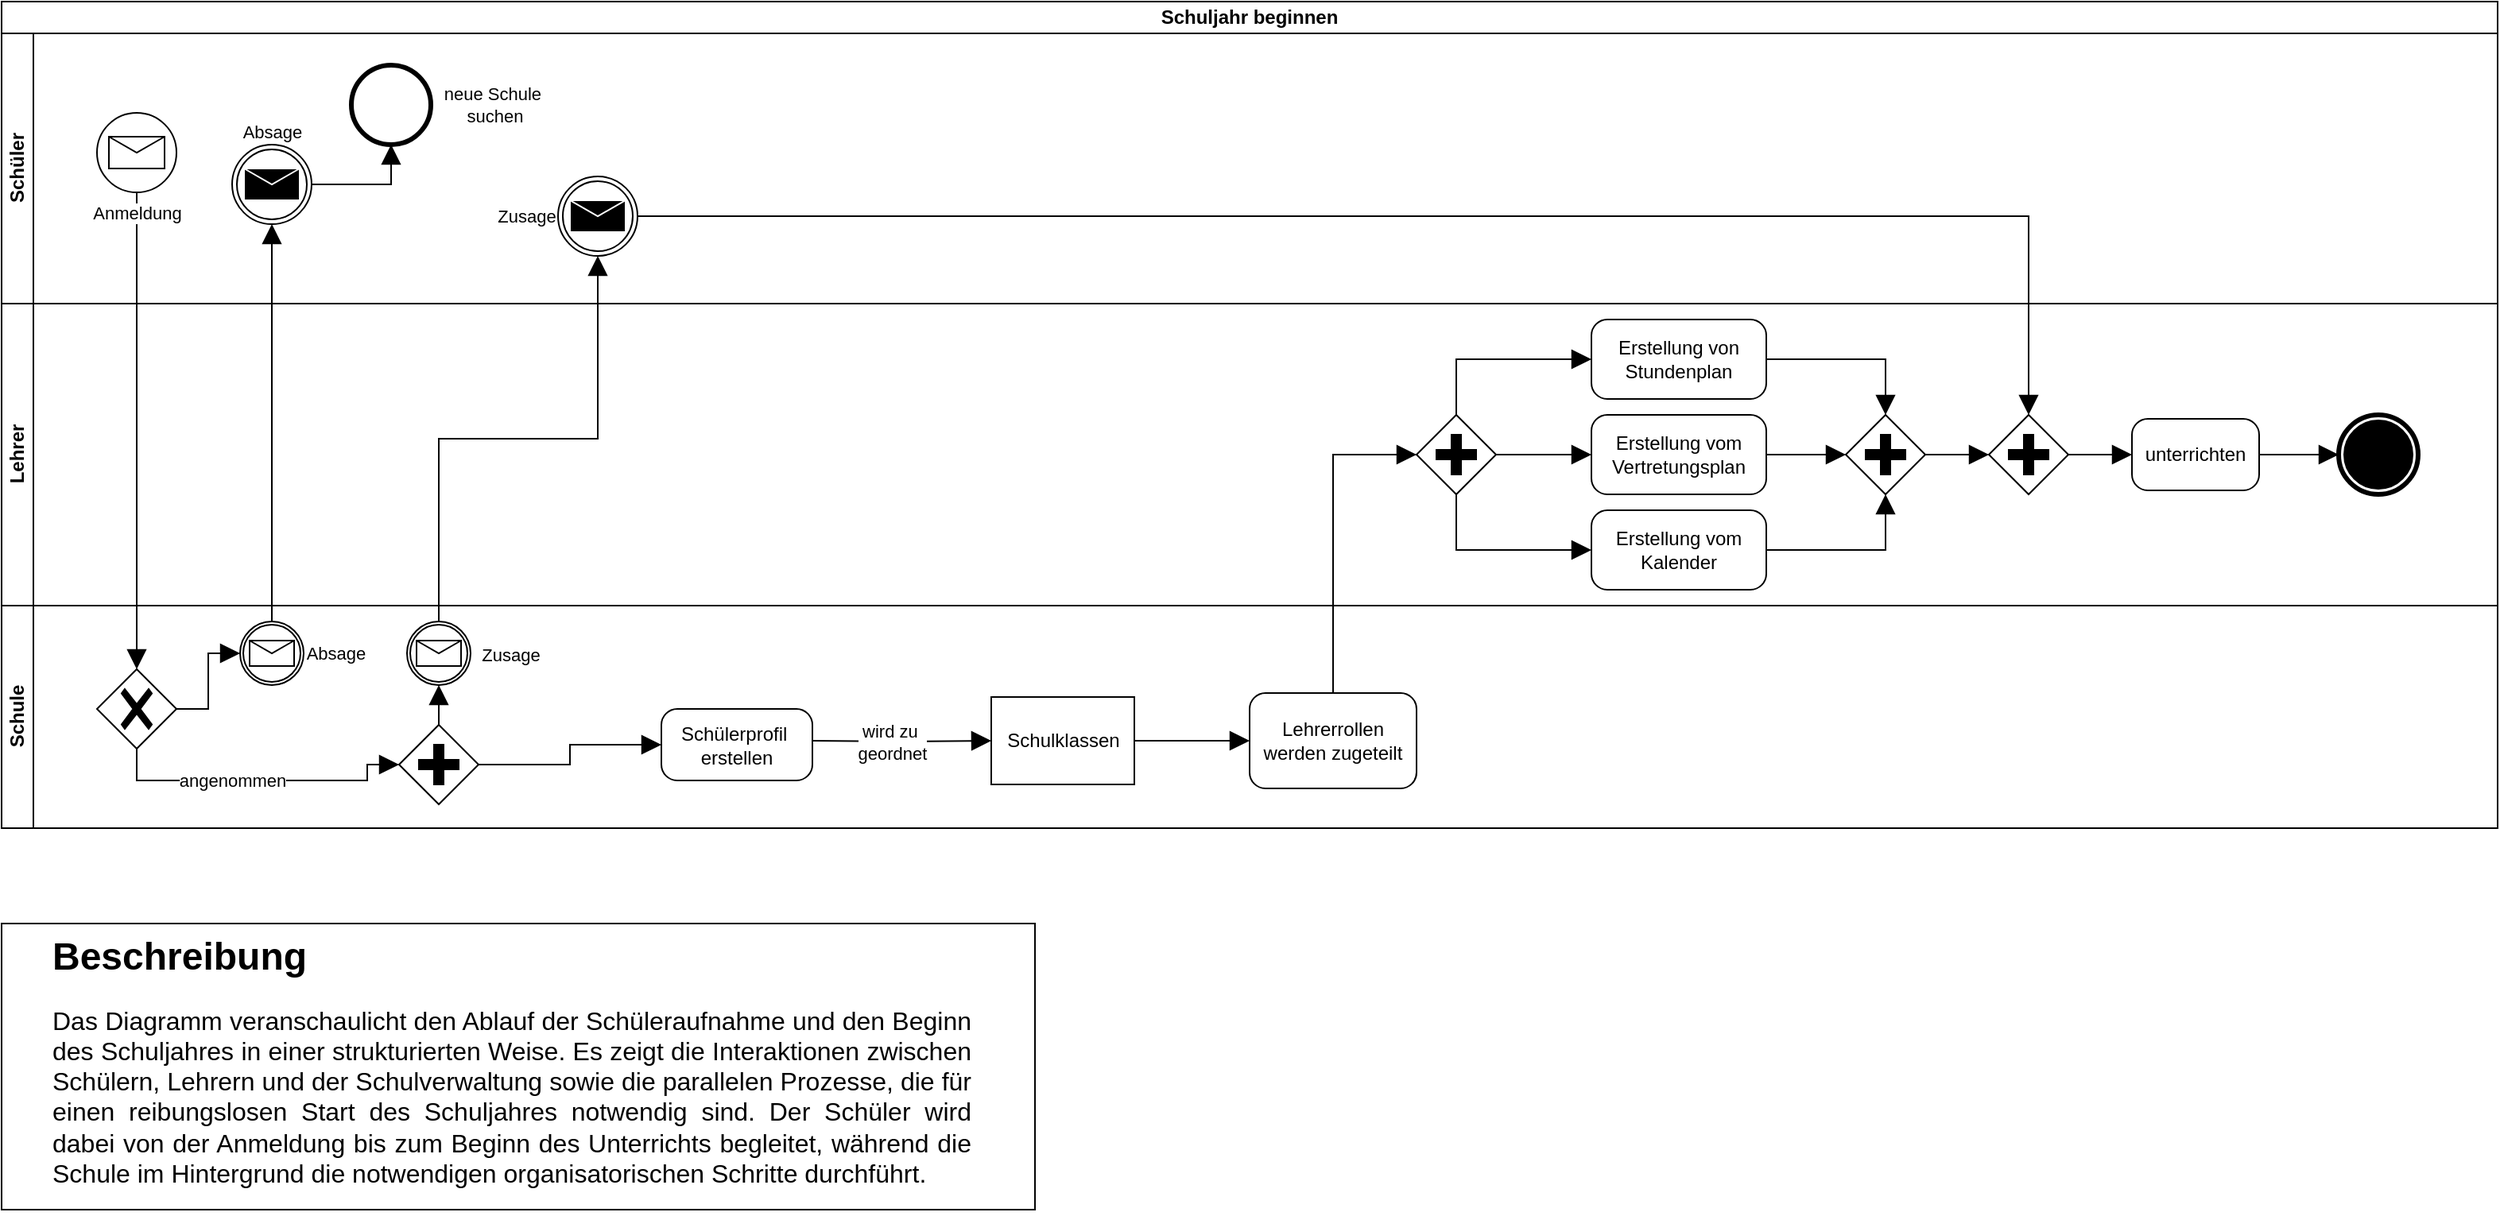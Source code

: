 <mxfile version="24.4.8" type="github">
  <diagram name="Page-1" id="74e2e168-ea6b-b213-b513-2b3c1d86103e">
    <mxGraphModel dx="684" dy="368" grid="1" gridSize="10" guides="1" tooltips="1" connect="1" arrows="1" fold="1" page="1" pageScale="1" pageWidth="1100" pageHeight="850" background="none" math="0" shadow="0">
      <root>
        <mxCell id="0" />
        <mxCell id="1" parent="0" />
        <mxCell id="mZRMCHZp81WvQUp7m2Xm-5" value="Schuljahr beginnen" style="swimlane;html=1;childLayout=stackLayout;resizeParent=1;resizeParentMax=0;horizontal=1;startSize=20;horizontalStack=0;whiteSpace=wrap;" parent="1" vertex="1">
          <mxGeometry x="40" y="40" width="1570" height="520" as="geometry" />
        </mxCell>
        <mxCell id="mZRMCHZp81WvQUp7m2Xm-6" value="&lt;b&gt;Schüler&lt;/b&gt;" style="swimlane;html=1;startSize=20;horizontal=0;fontStyle=0" parent="mZRMCHZp81WvQUp7m2Xm-5" vertex="1">
          <mxGeometry y="20" width="1570" height="170" as="geometry" />
        </mxCell>
        <mxCell id="mZRMCHZp81WvQUp7m2Xm-20" value="" style="points=[[0.145,0.145,0],[0.5,0,0],[0.855,0.145,0],[1,0.5,0],[0.855,0.855,0],[0.5,1,0],[0.145,0.855,0],[0,0.5,0]];shape=mxgraph.bpmn.event;html=1;verticalLabelPosition=bottom;labelBackgroundColor=#ffffff;verticalAlign=top;align=center;perimeter=ellipsePerimeter;outlineConnect=0;aspect=fixed;outline=standard;symbol=message;" parent="mZRMCHZp81WvQUp7m2Xm-6" vertex="1">
          <mxGeometry x="60" y="50" width="50" height="50" as="geometry" />
        </mxCell>
        <mxCell id="mZRMCHZp81WvQUp7m2Xm-26" value="" style="points=[[0.145,0.145,0],[0.5,0,0],[0.855,0.145,0],[1,0.5,0],[0.855,0.855,0],[0.5,1,0],[0.145,0.855,0],[0,0.5,0]];shape=mxgraph.bpmn.event;html=1;verticalLabelPosition=bottom;labelBackgroundColor=#ffffff;verticalAlign=top;align=center;perimeter=ellipsePerimeter;outlineConnect=0;aspect=fixed;outline=throwing;symbol=message;" parent="mZRMCHZp81WvQUp7m2Xm-6" vertex="1">
          <mxGeometry x="145" y="70" width="50" height="50" as="geometry" />
        </mxCell>
        <mxCell id="mZRMCHZp81WvQUp7m2Xm-33" value="" style="points=[[0.145,0.145,0],[0.5,0,0],[0.855,0.145,0],[1,0.5,0],[0.855,0.855,0],[0.5,1,0],[0.145,0.855,0],[0,0.5,0]];shape=mxgraph.bpmn.event;html=1;verticalLabelPosition=bottom;labelBackgroundColor=#ffffff;verticalAlign=top;align=center;perimeter=ellipsePerimeter;outlineConnect=0;aspect=fixed;outline=throwing;symbol=message;" parent="mZRMCHZp81WvQUp7m2Xm-6" vertex="1">
          <mxGeometry x="350" y="90" width="50" height="50" as="geometry" />
        </mxCell>
        <mxCell id="wMxDB_Z8VR1ao8G9F_TW-21" value="" style="points=[[0.145,0.145,0],[0.5,0,0],[0.855,0.145,0],[1,0.5,0],[0.855,0.855,0],[0.5,1,0],[0.145,0.855,0],[0,0.5,0]];shape=mxgraph.bpmn.event;html=1;verticalLabelPosition=bottom;labelBackgroundColor=#ffffff;verticalAlign=top;align=center;perimeter=ellipsePerimeter;outlineConnect=0;aspect=fixed;outline=end;symbol=terminate2;" parent="mZRMCHZp81WvQUp7m2Xm-6" vertex="1">
          <mxGeometry x="220" y="20" width="50" height="50" as="geometry" />
        </mxCell>
        <mxCell id="wMxDB_Z8VR1ao8G9F_TW-22" style="edgeStyle=orthogonalEdgeStyle;rounded=0;orthogonalLoop=1;jettySize=auto;html=1;entryX=0.5;entryY=1;entryDx=0;entryDy=0;entryPerimeter=0;endSize=10;endArrow=block;endFill=1;" parent="mZRMCHZp81WvQUp7m2Xm-6" source="mZRMCHZp81WvQUp7m2Xm-26" target="wMxDB_Z8VR1ao8G9F_TW-21" edge="1">
          <mxGeometry relative="1" as="geometry" />
        </mxCell>
        <mxCell id="wMxDB_Z8VR1ao8G9F_TW-23" value="neue Schule&amp;nbsp;&lt;div&gt;suchen&lt;/div&gt;" style="edgeLabel;html=1;align=center;verticalAlign=middle;resizable=0;points=[];" parent="wMxDB_Z8VR1ao8G9F_TW-22" vertex="1" connectable="0">
          <mxGeometry x="-0.067" relative="1" as="geometry">
            <mxPoint x="80" y="-50" as="offset" />
          </mxGeometry>
        </mxCell>
        <mxCell id="w0Vz86xxIUw0Jx15xpuw-8" style="edgeStyle=orthogonalEdgeStyle;rounded=0;orthogonalLoop=1;jettySize=auto;html=1;entryX=0.5;entryY=0;entryDx=0;entryDy=0;entryPerimeter=0;startSize=10;endSize=10;endArrow=block;endFill=1;" parent="mZRMCHZp81WvQUp7m2Xm-5" source="mZRMCHZp81WvQUp7m2Xm-20" target="w0Vz86xxIUw0Jx15xpuw-7" edge="1">
          <mxGeometry relative="1" as="geometry">
            <mxPoint x="205" y="82.5" as="sourcePoint" />
          </mxGeometry>
        </mxCell>
        <mxCell id="mZRMCHZp81WvQUp7m2Xm-22" value="Anmeldung" style="edgeLabel;html=1;align=center;verticalAlign=middle;resizable=0;points=[];" parent="w0Vz86xxIUw0Jx15xpuw-8" vertex="1" connectable="0">
          <mxGeometry x="-0.918" relative="1" as="geometry">
            <mxPoint as="offset" />
          </mxGeometry>
        </mxCell>
        <mxCell id="mZRMCHZp81WvQUp7m2Xm-28" style="edgeStyle=orthogonalEdgeStyle;rounded=0;orthogonalLoop=1;jettySize=auto;html=1;entryX=0.5;entryY=1;entryDx=0;entryDy=0;entryPerimeter=0;exitX=0.5;exitY=0;exitDx=0;exitDy=0;exitPerimeter=0;endArrow=block;endFill=1;endSize=10;" parent="mZRMCHZp81WvQUp7m2Xm-5" source="mZRMCHZp81WvQUp7m2Xm-23" target="mZRMCHZp81WvQUp7m2Xm-26" edge="1">
          <mxGeometry relative="1" as="geometry" />
        </mxCell>
        <mxCell id="mZRMCHZp81WvQUp7m2Xm-29" value="Absage" style="edgeLabel;html=1;align=center;verticalAlign=middle;resizable=0;points=[];" parent="mZRMCHZp81WvQUp7m2Xm-28" vertex="1" connectable="0">
          <mxGeometry x="0.825" y="2" relative="1" as="geometry">
            <mxPoint x="2" y="-80" as="offset" />
          </mxGeometry>
        </mxCell>
        <mxCell id="mZRMCHZp81WvQUp7m2Xm-32" style="edgeStyle=orthogonalEdgeStyle;rounded=0;orthogonalLoop=1;jettySize=auto;html=1;entryX=0.5;entryY=1;entryDx=0;entryDy=0;entryPerimeter=0;exitX=0.5;exitY=0;exitDx=0;exitDy=0;exitPerimeter=0;endSize=10;endArrow=block;endFill=1;" parent="mZRMCHZp81WvQUp7m2Xm-5" source="mZRMCHZp81WvQUp7m2Xm-34" target="mZRMCHZp81WvQUp7m2Xm-33" edge="1">
          <mxGeometry relative="1" as="geometry">
            <mxPoint x="274.588" y="170" as="targetPoint" />
            <mxPoint x="275" y="320" as="sourcePoint" />
          </mxGeometry>
        </mxCell>
        <mxCell id="mZRMCHZp81WvQUp7m2Xm-7" value="Lehrer" style="swimlane;html=1;startSize=20;horizontal=0;" parent="mZRMCHZp81WvQUp7m2Xm-5" vertex="1">
          <mxGeometry y="190" width="1570" height="190" as="geometry" />
        </mxCell>
        <mxCell id="wMxDB_Z8VR1ao8G9F_TW-8" style="edgeStyle=orthogonalEdgeStyle;rounded=0;orthogonalLoop=1;jettySize=auto;html=1;endArrow=block;endFill=1;endSize=10;" parent="mZRMCHZp81WvQUp7m2Xm-7" source="w0Vz86xxIUw0Jx15xpuw-23" target="wMxDB_Z8VR1ao8G9F_TW-7" edge="1">
          <mxGeometry relative="1" as="geometry" />
        </mxCell>
        <mxCell id="w0Vz86xxIUw0Jx15xpuw-23" value="Erstellung von Stundenplan" style="points=[[0.25,0,0],[0.5,0,0],[0.75,0,0],[1,0.25,0],[1,0.5,0],[1,0.75,0],[0.75,1,0],[0.5,1,0],[0.25,1,0],[0,0.75,0],[0,0.5,0],[0,0.25,0]];shape=mxgraph.bpmn.task;whiteSpace=wrap;rectStyle=rounded;size=10;html=1;container=1;expand=0;collapsible=0;taskMarker=abstract;" parent="mZRMCHZp81WvQUp7m2Xm-7" vertex="1">
          <mxGeometry x="1000" y="10" width="110" height="50" as="geometry" />
        </mxCell>
        <mxCell id="mZRMCHZp81WvQUp7m2Xm-9" value="unterrichten" style="points=[[0.25,0,0],[0.5,0,0],[0.75,0,0],[1,0.25,0],[1,0.5,0],[1,0.75,0],[0.75,1,0],[0.5,1,0],[0.25,1,0],[0,0.75,0],[0,0.5,0],[0,0.25,0]];shape=mxgraph.bpmn.task;whiteSpace=wrap;rectStyle=rounded;size=10;html=1;container=1;expand=0;collapsible=0;taskMarker=abstract;" parent="mZRMCHZp81WvQUp7m2Xm-7" vertex="1">
          <mxGeometry x="1340" y="72.5" width="80" height="45" as="geometry" />
        </mxCell>
        <mxCell id="mZRMCHZp81WvQUp7m2Xm-11" value="Erstellung vom Vertretungsplan" style="points=[[0.25,0,0],[0.5,0,0],[0.75,0,0],[1,0.25,0],[1,0.5,0],[1,0.75,0],[0.75,1,0],[0.5,1,0],[0.25,1,0],[0,0.75,0],[0,0.5,0],[0,0.25,0]];shape=mxgraph.bpmn.task;whiteSpace=wrap;rectStyle=rounded;size=10;html=1;container=1;expand=0;collapsible=0;taskMarker=abstract;" parent="mZRMCHZp81WvQUp7m2Xm-7" vertex="1">
          <mxGeometry x="1000" y="70" width="110" height="50" as="geometry" />
        </mxCell>
        <mxCell id="wMxDB_Z8VR1ao8G9F_TW-10" style="edgeStyle=orthogonalEdgeStyle;rounded=0;orthogonalLoop=1;jettySize=auto;html=1;endArrow=block;endFill=1;endSize=10;" parent="mZRMCHZp81WvQUp7m2Xm-7" source="mZRMCHZp81WvQUp7m2Xm-13" target="wMxDB_Z8VR1ao8G9F_TW-7" edge="1">
          <mxGeometry relative="1" as="geometry" />
        </mxCell>
        <mxCell id="mZRMCHZp81WvQUp7m2Xm-13" value="Erstellung vom&lt;div&gt;Kalender&lt;/div&gt;" style="points=[[0.25,0,0],[0.5,0,0],[0.75,0,0],[1,0.25,0],[1,0.5,0],[1,0.75,0],[0.75,1,0],[0.5,1,0],[0.25,1,0],[0,0.75,0],[0,0.5,0],[0,0.25,0]];shape=mxgraph.bpmn.task;whiteSpace=wrap;rectStyle=rounded;size=10;html=1;container=1;expand=0;collapsible=0;taskMarker=abstract;" parent="mZRMCHZp81WvQUp7m2Xm-7" vertex="1">
          <mxGeometry x="1000" y="130" width="110" height="50" as="geometry" />
        </mxCell>
        <mxCell id="mZRMCHZp81WvQUp7m2Xm-10" style="edgeStyle=orthogonalEdgeStyle;rounded=0;orthogonalLoop=1;jettySize=auto;html=1;entryX=0;entryY=0.5;entryDx=0;entryDy=0;entryPerimeter=0;endArrow=block;endFill=1;endSize=10;" parent="mZRMCHZp81WvQUp7m2Xm-7" source="mZRMCHZp81WvQUp7m2Xm-9" edge="1">
          <mxGeometry relative="1" as="geometry">
            <mxPoint x="1470" y="95" as="targetPoint" />
          </mxGeometry>
        </mxCell>
        <mxCell id="mZRMCHZp81WvQUp7m2Xm-17" value="" style="points=[[0.145,0.145,0],[0.5,0,0],[0.855,0.145,0],[1,0.5,0],[0.855,0.855,0],[0.5,1,0],[0.145,0.855,0],[0,0.5,0]];shape=mxgraph.bpmn.event;html=1;verticalLabelPosition=bottom;labelBackgroundColor=#ffffff;verticalAlign=top;align=center;perimeter=ellipsePerimeter;outlineConnect=0;aspect=fixed;outline=end;symbol=terminate;" parent="mZRMCHZp81WvQUp7m2Xm-7" vertex="1">
          <mxGeometry x="1470" y="70" width="50" height="50" as="geometry" />
        </mxCell>
        <mxCell id="wMxDB_Z8VR1ao8G9F_TW-1" value="" style="points=[[0.25,0.25,0],[0.5,0,0],[0.75,0.25,0],[1,0.5,0],[0.75,0.75,0],[0.5,1,0],[0.25,0.75,0],[0,0.5,0]];shape=mxgraph.bpmn.gateway2;html=1;verticalLabelPosition=bottom;labelBackgroundColor=#ffffff;verticalAlign=top;align=center;perimeter=rhombusPerimeter;outlineConnect=0;outline=none;symbol=none;gwType=parallel;" parent="mZRMCHZp81WvQUp7m2Xm-7" vertex="1">
          <mxGeometry x="890" y="70" width="50" height="50" as="geometry" />
        </mxCell>
        <mxCell id="wMxDB_Z8VR1ao8G9F_TW-3" style="edgeStyle=orthogonalEdgeStyle;rounded=0;orthogonalLoop=1;jettySize=auto;html=1;entryX=0;entryY=0.5;entryDx=0;entryDy=0;entryPerimeter=0;endArrow=block;endFill=1;endSize=10;" parent="mZRMCHZp81WvQUp7m2Xm-7" source="wMxDB_Z8VR1ao8G9F_TW-1" target="mZRMCHZp81WvQUp7m2Xm-11" edge="1">
          <mxGeometry relative="1" as="geometry" />
        </mxCell>
        <mxCell id="wMxDB_Z8VR1ao8G9F_TW-4" style="edgeStyle=orthogonalEdgeStyle;rounded=0;orthogonalLoop=1;jettySize=auto;html=1;entryX=0;entryY=0.5;entryDx=0;entryDy=0;entryPerimeter=0;endArrow=block;endFill=1;endSize=10;" parent="mZRMCHZp81WvQUp7m2Xm-7" source="wMxDB_Z8VR1ao8G9F_TW-1" target="w0Vz86xxIUw0Jx15xpuw-23" edge="1">
          <mxGeometry relative="1" as="geometry">
            <Array as="points">
              <mxPoint x="915" y="35" />
            </Array>
          </mxGeometry>
        </mxCell>
        <mxCell id="wMxDB_Z8VR1ao8G9F_TW-5" style="edgeStyle=orthogonalEdgeStyle;rounded=0;orthogonalLoop=1;jettySize=auto;html=1;entryX=0;entryY=0.5;entryDx=0;entryDy=0;entryPerimeter=0;endArrow=block;endFill=1;endSize=10;" parent="mZRMCHZp81WvQUp7m2Xm-7" source="wMxDB_Z8VR1ao8G9F_TW-1" target="mZRMCHZp81WvQUp7m2Xm-13" edge="1">
          <mxGeometry relative="1" as="geometry">
            <Array as="points">
              <mxPoint x="915" y="155" />
            </Array>
          </mxGeometry>
        </mxCell>
        <mxCell id="wMxDB_Z8VR1ao8G9F_TW-7" value="" style="points=[[0.25,0.25,0],[0.5,0,0],[0.75,0.25,0],[1,0.5,0],[0.75,0.75,0],[0.5,1,0],[0.25,0.75,0],[0,0.5,0]];shape=mxgraph.bpmn.gateway2;html=1;verticalLabelPosition=bottom;labelBackgroundColor=#ffffff;verticalAlign=top;align=center;perimeter=rhombusPerimeter;outlineConnect=0;outline=none;symbol=none;gwType=parallel;" parent="mZRMCHZp81WvQUp7m2Xm-7" vertex="1">
          <mxGeometry x="1160" y="70" width="50" height="50" as="geometry" />
        </mxCell>
        <mxCell id="wMxDB_Z8VR1ao8G9F_TW-9" style="edgeStyle=orthogonalEdgeStyle;rounded=0;orthogonalLoop=1;jettySize=auto;html=1;entryX=0;entryY=0.5;entryDx=0;entryDy=0;entryPerimeter=0;endArrow=block;endFill=1;endSize=10;" parent="mZRMCHZp81WvQUp7m2Xm-7" source="mZRMCHZp81WvQUp7m2Xm-11" target="wMxDB_Z8VR1ao8G9F_TW-7" edge="1">
          <mxGeometry relative="1" as="geometry" />
        </mxCell>
        <mxCell id="wMxDB_Z8VR1ao8G9F_TW-14" style="edgeStyle=orthogonalEdgeStyle;rounded=0;orthogonalLoop=1;jettySize=auto;html=1;endArrow=block;endFill=1;endSize=10;" parent="mZRMCHZp81WvQUp7m2Xm-7" source="wMxDB_Z8VR1ao8G9F_TW-12" target="mZRMCHZp81WvQUp7m2Xm-9" edge="1">
          <mxGeometry relative="1" as="geometry" />
        </mxCell>
        <mxCell id="wMxDB_Z8VR1ao8G9F_TW-12" value="" style="points=[[0.25,0.25,0],[0.5,0,0],[0.75,0.25,0],[1,0.5,0],[0.75,0.75,0],[0.5,1,0],[0.25,0.75,0],[0,0.5,0]];shape=mxgraph.bpmn.gateway2;html=1;verticalLabelPosition=bottom;labelBackgroundColor=#ffffff;verticalAlign=top;align=center;perimeter=rhombusPerimeter;outlineConnect=0;outline=none;symbol=none;gwType=parallel;" parent="mZRMCHZp81WvQUp7m2Xm-7" vertex="1">
          <mxGeometry x="1250" y="70" width="50" height="50" as="geometry" />
        </mxCell>
        <mxCell id="wMxDB_Z8VR1ao8G9F_TW-13" style="edgeStyle=orthogonalEdgeStyle;rounded=0;orthogonalLoop=1;jettySize=auto;html=1;entryX=0;entryY=0.5;entryDx=0;entryDy=0;entryPerimeter=0;endArrow=block;endFill=1;endSize=10;" parent="mZRMCHZp81WvQUp7m2Xm-7" source="wMxDB_Z8VR1ao8G9F_TW-7" target="wMxDB_Z8VR1ao8G9F_TW-12" edge="1">
          <mxGeometry relative="1" as="geometry" />
        </mxCell>
        <mxCell id="wMxDB_Z8VR1ao8G9F_TW-6" style="edgeStyle=orthogonalEdgeStyle;rounded=0;orthogonalLoop=1;jettySize=auto;html=1;entryX=0;entryY=0.5;entryDx=0;entryDy=0;entryPerimeter=0;endSize=10;endArrow=block;endFill=1;" parent="mZRMCHZp81WvQUp7m2Xm-5" source="w0Vz86xxIUw0Jx15xpuw-28" target="wMxDB_Z8VR1ao8G9F_TW-1" edge="1">
          <mxGeometry relative="1" as="geometry" />
        </mxCell>
        <mxCell id="wMxDB_Z8VR1ao8G9F_TW-18" style="edgeStyle=orthogonalEdgeStyle;rounded=0;orthogonalLoop=1;jettySize=auto;html=1;exitX=1;exitY=0.5;exitDx=0;exitDy=0;exitPerimeter=0;endArrow=block;endFill=1;endSize=10;" parent="mZRMCHZp81WvQUp7m2Xm-5" source="mZRMCHZp81WvQUp7m2Xm-33" target="wMxDB_Z8VR1ao8G9F_TW-12" edge="1">
          <mxGeometry relative="1" as="geometry">
            <mxPoint x="540" y="145" as="sourcePoint" />
          </mxGeometry>
        </mxCell>
        <mxCell id="wMxDB_Z8VR1ao8G9F_TW-19" value="Zusage" style="edgeLabel;html=1;align=center;verticalAlign=middle;resizable=0;points=[];" parent="wMxDB_Z8VR1ao8G9F_TW-18" vertex="1" connectable="0">
          <mxGeometry x="-0.966" relative="1" as="geometry">
            <mxPoint x="-87" as="offset" />
          </mxGeometry>
        </mxCell>
        <mxCell id="mZRMCHZp81WvQUp7m2Xm-8" value="Schule" style="swimlane;html=1;startSize=20;horizontal=0;" parent="mZRMCHZp81WvQUp7m2Xm-5" vertex="1">
          <mxGeometry y="380" width="1570" height="140" as="geometry" />
        </mxCell>
        <mxCell id="w0Vz86xxIUw0Jx15xpuw-7" value="" style="points=[[0.25,0.25,0],[0.5,0,0],[0.75,0.25,0],[1,0.5,0],[0.75,0.75,0],[0.5,1,0],[0.25,0.75,0],[0,0.5,0]];shape=mxgraph.bpmn.gateway2;html=1;verticalLabelPosition=bottom;labelBackgroundColor=#ffffff;verticalAlign=top;align=center;perimeter=rhombusPerimeter;outlineConnect=0;outline=none;symbol=none;gwType=exclusive;" parent="mZRMCHZp81WvQUp7m2Xm-8" vertex="1">
          <mxGeometry x="60" y="40" width="50" height="50" as="geometry" />
        </mxCell>
        <mxCell id="w0Vz86xxIUw0Jx15xpuw-16" value="Schülerprofil&amp;nbsp;&lt;div&gt;erstellen&lt;/div&gt;" style="points=[[0.25,0,0],[0.5,0,0],[0.75,0,0],[1,0.25,0],[1,0.5,0],[1,0.75,0],[0.75,1,0],[0.5,1,0],[0.25,1,0],[0,0.75,0],[0,0.5,0],[0,0.25,0]];shape=mxgraph.bpmn.task;whiteSpace=wrap;rectStyle=rounded;size=10;html=1;container=1;expand=0;collapsible=0;taskMarker=abstract;" parent="mZRMCHZp81WvQUp7m2Xm-8" vertex="1">
          <mxGeometry x="415" y="65" width="95" height="45" as="geometry" />
        </mxCell>
        <mxCell id="w0Vz86xxIUw0Jx15xpuw-10" style="edgeStyle=orthogonalEdgeStyle;rounded=0;orthogonalLoop=1;jettySize=auto;html=1;exitX=0.5;exitY=1;exitDx=0;exitDy=0;exitPerimeter=0;entryX=0;entryY=0.5;entryDx=0;entryDy=0;entryPerimeter=0;endSize=10;endArrow=block;endFill=1;" parent="mZRMCHZp81WvQUp7m2Xm-8" source="w0Vz86xxIUw0Jx15xpuw-7" target="mZRMCHZp81WvQUp7m2Xm-31" edge="1">
          <mxGeometry relative="1" as="geometry">
            <mxPoint x="250" y="85" as="targetPoint" />
            <Array as="points">
              <mxPoint x="85" y="110" />
              <mxPoint x="230" y="110" />
              <mxPoint x="230" y="100" />
            </Array>
          </mxGeometry>
        </mxCell>
        <mxCell id="w0Vz86xxIUw0Jx15xpuw-11" value="angenommen" style="edgeLabel;html=1;align=center;verticalAlign=middle;resizable=0;points=[];" parent="w0Vz86xxIUw0Jx15xpuw-10" vertex="1" connectable="0">
          <mxGeometry x="-0.122" y="1" relative="1" as="geometry">
            <mxPoint x="-6" y="1" as="offset" />
          </mxGeometry>
        </mxCell>
        <mxCell id="w0Vz86xxIUw0Jx15xpuw-18" value="Schulklassen" style="points=[[0.25,0,0],[0.5,0,0],[0.75,0,0],[1,0.25,0],[1,0.5,0],[1,0.75,0],[0.75,1,0],[0.5,1,0],[0.25,1,0],[0,0.75,0],[0,0.5,0],[0,0.25,0]];shape=mxgraph.bpmn.task;whiteSpace=wrap;rectStyle=square;size=10;html=1;container=1;expand=0;collapsible=0;taskMarker=abstract;" parent="mZRMCHZp81WvQUp7m2Xm-8" vertex="1">
          <mxGeometry x="622.5" y="57.5" width="90" height="55" as="geometry" />
        </mxCell>
        <mxCell id="w0Vz86xxIUw0Jx15xpuw-19" style="edgeStyle=orthogonalEdgeStyle;rounded=0;orthogonalLoop=1;jettySize=auto;html=1;entryX=0;entryY=0.5;entryDx=0;entryDy=0;entryPerimeter=0;endSize=10;endArrow=block;endFill=1;" parent="mZRMCHZp81WvQUp7m2Xm-8" target="w0Vz86xxIUw0Jx15xpuw-18" edge="1">
          <mxGeometry relative="1" as="geometry">
            <mxPoint x="510" y="85.0" as="sourcePoint" />
          </mxGeometry>
        </mxCell>
        <mxCell id="w0Vz86xxIUw0Jx15xpuw-20" value="wird zu&amp;nbsp;&lt;div&gt;geordnet&lt;/div&gt;" style="edgeLabel;html=1;align=center;verticalAlign=middle;resizable=0;points=[];" parent="w0Vz86xxIUw0Jx15xpuw-19" vertex="1" connectable="0">
          <mxGeometry x="-0.291" y="2" relative="1" as="geometry">
            <mxPoint x="10" y="2" as="offset" />
          </mxGeometry>
        </mxCell>
        <mxCell id="w0Vz86xxIUw0Jx15xpuw-28" value="Lehrerrollen werden zugeteilt" style="points=[[0.25,0,0],[0.5,0,0],[0.75,0,0],[1,0.25,0],[1,0.5,0],[1,0.75,0],[0.75,1,0],[0.5,1,0],[0.25,1,0],[0,0.75,0],[0,0.5,0],[0,0.25,0]];shape=mxgraph.bpmn.task;whiteSpace=wrap;rectStyle=rounded;size=10;html=1;container=1;expand=0;collapsible=0;taskMarker=abstract;" parent="mZRMCHZp81WvQUp7m2Xm-8" vertex="1">
          <mxGeometry x="785" y="55" width="105" height="60" as="geometry" />
        </mxCell>
        <mxCell id="w0Vz86xxIUw0Jx15xpuw-27" style="edgeStyle=orthogonalEdgeStyle;rounded=0;orthogonalLoop=1;jettySize=auto;html=1;endSize=10;endArrow=block;endFill=1;" parent="mZRMCHZp81WvQUp7m2Xm-8" source="w0Vz86xxIUw0Jx15xpuw-18" target="w0Vz86xxIUw0Jx15xpuw-28" edge="1">
          <mxGeometry relative="1" as="geometry">
            <mxPoint x="-267.5" y="250.0" as="targetPoint" />
          </mxGeometry>
        </mxCell>
        <mxCell id="mZRMCHZp81WvQUp7m2Xm-23" value="" style="points=[[0.145,0.145,0],[0.5,0,0],[0.855,0.145,0],[1,0.5,0],[0.855,0.855,0],[0.5,1,0],[0.145,0.855,0],[0,0.5,0]];shape=mxgraph.bpmn.event;html=1;verticalLabelPosition=bottom;labelBackgroundColor=#ffffff;verticalAlign=top;align=center;perimeter=ellipsePerimeter;outlineConnect=0;aspect=fixed;outline=catching;symbol=message;" parent="mZRMCHZp81WvQUp7m2Xm-8" vertex="1">
          <mxGeometry x="150" y="10" width="40" height="40" as="geometry" />
        </mxCell>
        <mxCell id="mZRMCHZp81WvQUp7m2Xm-24" style="edgeStyle=orthogonalEdgeStyle;rounded=0;orthogonalLoop=1;jettySize=auto;html=1;entryX=0;entryY=0.5;entryDx=0;entryDy=0;entryPerimeter=0;exitX=1;exitY=0.5;exitDx=0;exitDy=0;exitPerimeter=0;endSize=10;endArrow=block;endFill=1;" parent="mZRMCHZp81WvQUp7m2Xm-8" source="w0Vz86xxIUw0Jx15xpuw-7" target="mZRMCHZp81WvQUp7m2Xm-23" edge="1">
          <mxGeometry relative="1" as="geometry">
            <mxPoint x="110" y="60" as="sourcePoint" />
            <Array as="points">
              <mxPoint x="130" y="65" />
              <mxPoint x="130" y="30" />
            </Array>
          </mxGeometry>
        </mxCell>
        <mxCell id="mZRMCHZp81WvQUp7m2Xm-25" value="Absage" style="edgeLabel;html=1;align=center;verticalAlign=middle;resizable=0;points=[];" parent="mZRMCHZp81WvQUp7m2Xm-24" vertex="1" connectable="0">
          <mxGeometry x="0.061" y="2" relative="1" as="geometry">
            <mxPoint x="82" y="-15" as="offset" />
          </mxGeometry>
        </mxCell>
        <mxCell id="mZRMCHZp81WvQUp7m2Xm-31" value="" style="points=[[0.25,0.25,0],[0.5,0,0],[0.75,0.25,0],[1,0.5,0],[0.75,0.75,0],[0.5,1,0],[0.25,0.75,0],[0,0.5,0]];shape=mxgraph.bpmn.gateway2;html=1;verticalLabelPosition=bottom;labelBackgroundColor=#ffffff;verticalAlign=top;align=center;perimeter=rhombusPerimeter;outlineConnect=0;outline=none;symbol=none;gwType=parallel;" parent="mZRMCHZp81WvQUp7m2Xm-8" vertex="1">
          <mxGeometry x="250" y="75" width="50" height="50" as="geometry" />
        </mxCell>
        <mxCell id="mZRMCHZp81WvQUp7m2Xm-34" value="" style="points=[[0.145,0.145,0],[0.5,0,0],[0.855,0.145,0],[1,0.5,0],[0.855,0.855,0],[0.5,1,0],[0.145,0.855,0],[0,0.5,0]];shape=mxgraph.bpmn.event;html=1;verticalLabelPosition=bottom;labelBackgroundColor=#ffffff;verticalAlign=top;align=center;perimeter=ellipsePerimeter;outlineConnect=0;aspect=fixed;outline=catching;symbol=message;" parent="mZRMCHZp81WvQUp7m2Xm-8" vertex="1">
          <mxGeometry x="255" y="10" width="40" height="40" as="geometry" />
        </mxCell>
        <mxCell id="mZRMCHZp81WvQUp7m2Xm-36" value="" style="edgeStyle=orthogonalEdgeStyle;rounded=0;orthogonalLoop=1;jettySize=auto;html=1;exitX=0.5;exitY=0;exitDx=0;exitDy=0;exitPerimeter=0;entryX=0.5;entryY=1;entryDx=0;entryDy=0;entryPerimeter=0;endSize=10;startSize=7;endArrow=block;endFill=1;" parent="mZRMCHZp81WvQUp7m2Xm-8" source="mZRMCHZp81WvQUp7m2Xm-31" target="mZRMCHZp81WvQUp7m2Xm-34" edge="1">
          <mxGeometry relative="1" as="geometry" />
        </mxCell>
        <mxCell id="mZRMCHZp81WvQUp7m2Xm-38" value="Zusage" style="edgeLabel;html=1;align=center;verticalAlign=middle;resizable=0;points=[];" parent="mZRMCHZp81WvQUp7m2Xm-36" vertex="1" connectable="0">
          <mxGeometry x="-0.303" relative="1" as="geometry">
            <mxPoint x="45" y="-36" as="offset" />
          </mxGeometry>
        </mxCell>
        <mxCell id="mZRMCHZp81WvQUp7m2Xm-39" style="edgeStyle=orthogonalEdgeStyle;rounded=0;orthogonalLoop=1;jettySize=auto;html=1;entryX=0;entryY=0.5;entryDx=0;entryDy=0;entryPerimeter=0;endArrow=block;endFill=1;endSize=10;" parent="mZRMCHZp81WvQUp7m2Xm-8" source="mZRMCHZp81WvQUp7m2Xm-31" target="w0Vz86xxIUw0Jx15xpuw-16" edge="1">
          <mxGeometry relative="1" as="geometry" />
        </mxCell>
        <mxCell id="wMxDB_Z8VR1ao8G9F_TW-27" value="" style="rounded=0;whiteSpace=wrap;html=1;" parent="1" vertex="1">
          <mxGeometry x="40" y="620" width="650" height="180" as="geometry" />
        </mxCell>
        <mxCell id="wMxDB_Z8VR1ao8G9F_TW-26" value="&lt;h1 style=&quot;margin-top: 0px;&quot;&gt;&lt;span style=&quot;background-color: initial;&quot;&gt;&lt;font style=&quot;font-size: 24px;&quot;&gt;Beschreibung&lt;/font&gt;&lt;/span&gt;&lt;/h1&gt;&lt;div style=&quot;text-align: justify;&quot;&gt;&lt;span style=&quot;background-color: initial;&quot;&gt;&lt;font size=&quot;3&quot; style=&quot;&quot;&gt;Das Diagramm veranschaulicht den Ablauf der Schüleraufnahme und den Beginn des Schuljahres in einer strukturierten Weise. Es zeigt die Interaktionen zwischen Schülern, Lehrern und der Schulverwaltung sowie die parallelen Prozesse, die für einen reibungslosen Start des Schuljahres notwendig sind. Der Schüler wird dabei von der Anmeldung bis zum Beginn des Unterrichts begleitet, während die Schule im Hintergrund die notwendigen organisatorischen Schritte durchführt.&lt;/font&gt;&lt;br&gt;&lt;/span&gt;&lt;/div&gt;" style="text;html=1;whiteSpace=wrap;overflow=hidden;rounded=0;" parent="1" vertex="1">
          <mxGeometry x="70" y="620" width="580" height="180" as="geometry" />
        </mxCell>
      </root>
    </mxGraphModel>
  </diagram>
</mxfile>
